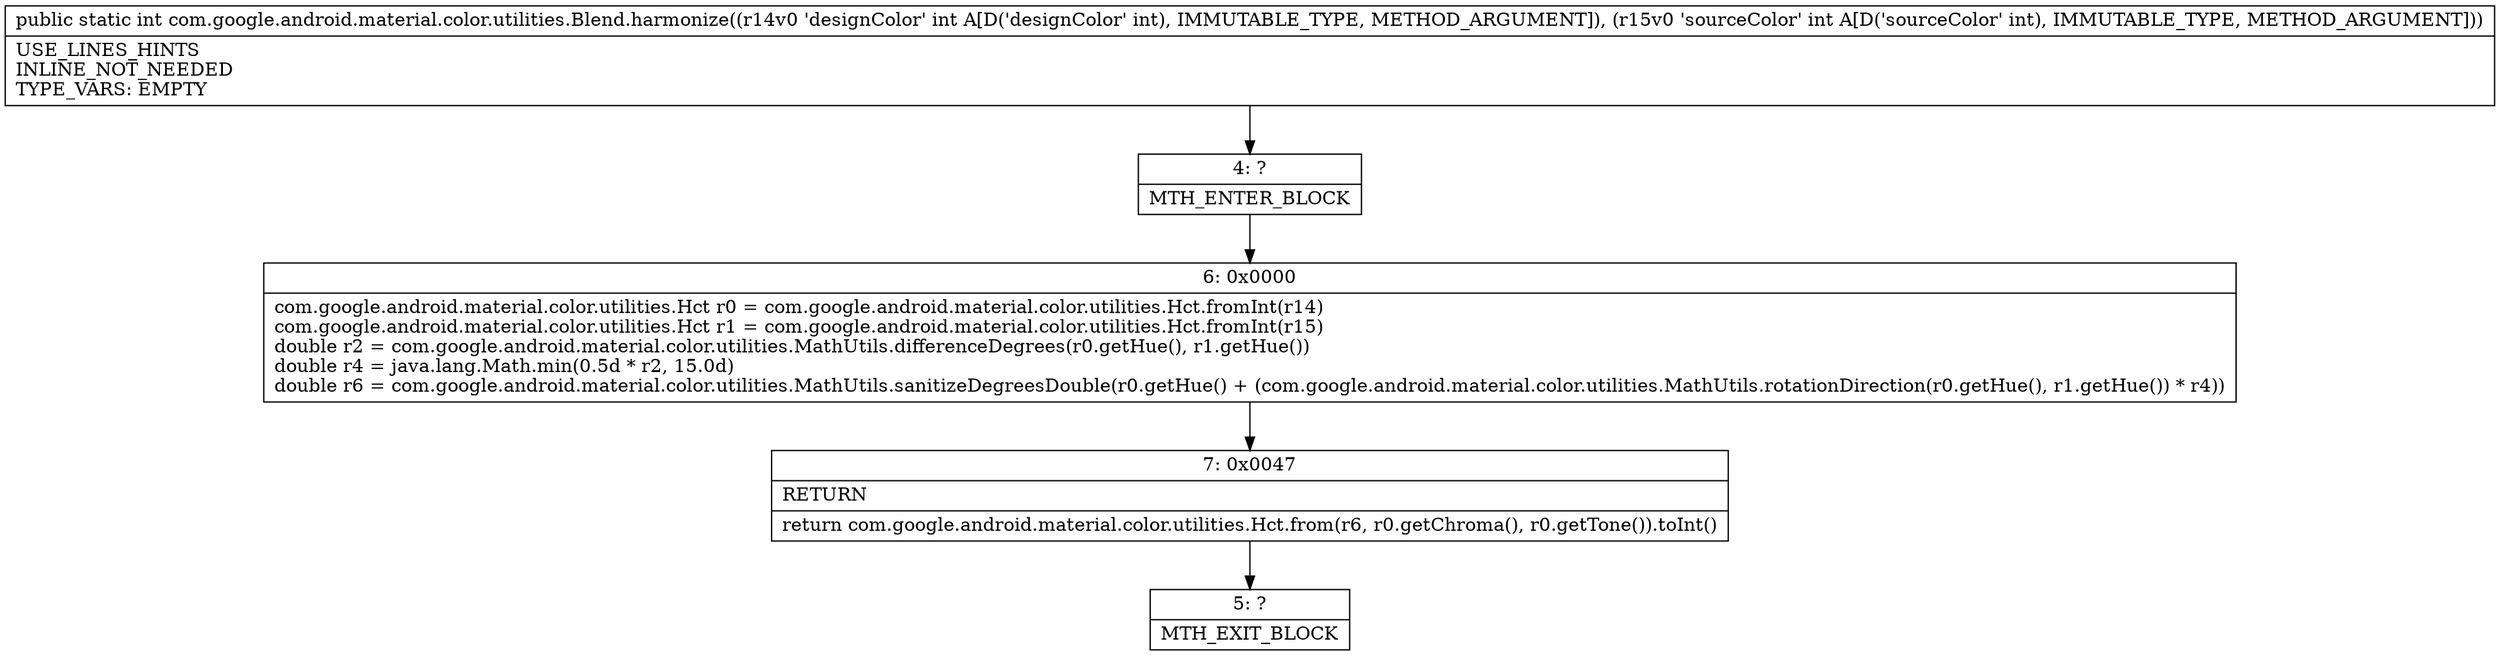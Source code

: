 digraph "CFG forcom.google.android.material.color.utilities.Blend.harmonize(II)I" {
Node_4 [shape=record,label="{4\:\ ?|MTH_ENTER_BLOCK\l}"];
Node_6 [shape=record,label="{6\:\ 0x0000|com.google.android.material.color.utilities.Hct r0 = com.google.android.material.color.utilities.Hct.fromInt(r14)\lcom.google.android.material.color.utilities.Hct r1 = com.google.android.material.color.utilities.Hct.fromInt(r15)\ldouble r2 = com.google.android.material.color.utilities.MathUtils.differenceDegrees(r0.getHue(), r1.getHue())\ldouble r4 = java.lang.Math.min(0.5d * r2, 15.0d)\ldouble r6 = com.google.android.material.color.utilities.MathUtils.sanitizeDegreesDouble(r0.getHue() + (com.google.android.material.color.utilities.MathUtils.rotationDirection(r0.getHue(), r1.getHue()) * r4))\l}"];
Node_7 [shape=record,label="{7\:\ 0x0047|RETURN\l|return com.google.android.material.color.utilities.Hct.from(r6, r0.getChroma(), r0.getTone()).toInt()\l}"];
Node_5 [shape=record,label="{5\:\ ?|MTH_EXIT_BLOCK\l}"];
MethodNode[shape=record,label="{public static int com.google.android.material.color.utilities.Blend.harmonize((r14v0 'designColor' int A[D('designColor' int), IMMUTABLE_TYPE, METHOD_ARGUMENT]), (r15v0 'sourceColor' int A[D('sourceColor' int), IMMUTABLE_TYPE, METHOD_ARGUMENT]))  | USE_LINES_HINTS\lINLINE_NOT_NEEDED\lTYPE_VARS: EMPTY\l}"];
MethodNode -> Node_4;Node_4 -> Node_6;
Node_6 -> Node_7;
Node_7 -> Node_5;
}

